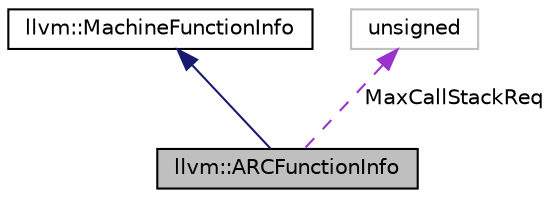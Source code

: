 digraph "llvm::ARCFunctionInfo"
{
 // LATEX_PDF_SIZE
  bgcolor="transparent";
  edge [fontname="Helvetica",fontsize="10",labelfontname="Helvetica",labelfontsize="10"];
  node [fontname="Helvetica",fontsize="10",shape=record];
  Node1 [label="llvm::ARCFunctionInfo",height=0.2,width=0.4,color="black", fillcolor="grey75", style="filled", fontcolor="black",tooltip="ARCFunctionInfo - This class is derived from MachineFunction private ARC target-specific information ..."];
  Node2 -> Node1 [dir="back",color="midnightblue",fontsize="10",style="solid",fontname="Helvetica"];
  Node2 [label="llvm::MachineFunctionInfo",height=0.2,width=0.4,color="black",URL="$structllvm_1_1MachineFunctionInfo.html",tooltip="MachineFunctionInfo - This class can be derived from and used by targets to hold private target-speci..."];
  Node3 -> Node1 [dir="back",color="darkorchid3",fontsize="10",style="dashed",label=" MaxCallStackReq" ,fontname="Helvetica"];
  Node3 [label="unsigned",height=0.2,width=0.4,color="grey75",tooltip=" "];
}
